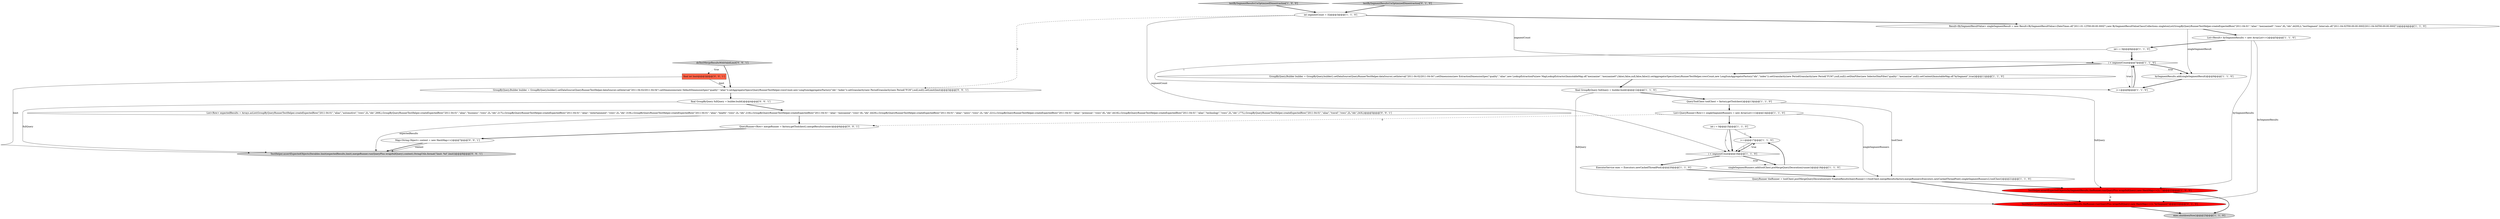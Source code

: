 digraph {
23 [style = filled, label = "Map<String,Object> context = new HashMap<>()@@@7@@@['0', '0', '1']", fillcolor = white, shape = ellipse image = "AAA0AAABBB3BBB"];
0 [style = filled, label = "QueryToolChest toolChest = factory.getToolchest()@@@13@@@['1', '1', '0']", fillcolor = white, shape = ellipse image = "AAA0AAABBB1BBB"];
15 [style = filled, label = "QueryRunner theRunner = toolChest.postMergeQueryDecoration(new FinalizeResultsQueryRunner<>(toolChest.mergeResults(factory.mergeRunners(Executors.newCachedThreadPool(),singleSegmentRunners)),toolChest))@@@21@@@['1', '1', '0']", fillcolor = white, shape = ellipse image = "AAA0AAABBB1BBB"];
17 [style = filled, label = "i++@@@17@@@['1', '1', '0']", fillcolor = white, shape = ellipse image = "AAA0AAABBB1BBB"];
24 [style = filled, label = "GroupByQuery.Builder builder = GroupByQuery.builder().setDataSource(QueryRunnerTestHelper.dataSource).setInterval(\"2011-04-02/2011-04-04\").setDimensions(new DefaultDimensionSpec(\"quality\",\"alias\")).setAggregatorSpecs(QueryRunnerTestHelper.rowsCount,new LongSumAggregatorFactory(\"idx\",\"index\")).setGranularity(new PeriodGranularity(new Period(\"P1M\"),null,null)).setLimit(limit)@@@3@@@['0', '0', '1']", fillcolor = white, shape = ellipse image = "AAA0AAABBB3BBB"];
13 [style = filled, label = "final GroupByQuery fullQuery = builder.build()@@@12@@@['1', '1', '0']", fillcolor = white, shape = ellipse image = "AAA0AAABBB1BBB"];
28 [style = filled, label = "final GroupByQuery fullQuery = builder.build()@@@4@@@['0', '0', '1']", fillcolor = white, shape = ellipse image = "AAA0AAABBB3BBB"];
16 [style = filled, label = "i < segmentCount@@@16@@@['1', '1', '0']", fillcolor = white, shape = diamond image = "AAA0AAABBB1BBB"];
18 [style = filled, label = "List<Result> bySegmentResults = new ArrayList<>()@@@5@@@['1', '1', '0']", fillcolor = white, shape = ellipse image = "AAA0AAABBB1BBB"];
29 [style = filled, label = "List<Row> expectedResults = Arrays.asList(GroupByQueryRunnerTestHelper.createExpectedRow(\"2011-04-01\",\"alias\",\"automotive\",\"rows\",2L,\"idx\",269L),GroupByQueryRunnerTestHelper.createExpectedRow(\"2011-04-01\",\"alias\",\"business\",\"rows\",2L,\"idx\",217L),GroupByQueryRunnerTestHelper.createExpectedRow(\"2011-04-01\",\"alias\",\"entertainment\",\"rows\",2L,\"idx\",319L),GroupByQueryRunnerTestHelper.createExpectedRow(\"2011-04-01\",\"alias\",\"health\",\"rows\",2L,\"idx\",216L),GroupByQueryRunnerTestHelper.createExpectedRow(\"2011-04-01\",\"alias\",\"mezzanine\",\"rows\",6L,\"idx\",4420L),GroupByQueryRunnerTestHelper.createExpectedRow(\"2011-04-01\",\"alias\",\"news\",\"rows\",2L,\"idx\",221L),GroupByQueryRunnerTestHelper.createExpectedRow(\"2011-04-01\",\"alias\",\"premium\",\"rows\",6L,\"idx\",4416L),GroupByQueryRunnerTestHelper.createExpectedRow(\"2011-04-01\",\"alias\",\"technology\",\"rows\",2L,\"idx\",177L),GroupByQueryRunnerTestHelper.createExpectedRow(\"2011-04-01\",\"alias\",\"travel\",\"rows\",2L,\"idx\",243L))@@@5@@@['0', '0', '1']", fillcolor = white, shape = ellipse image = "AAA0AAABBB3BBB"];
19 [style = filled, label = "exec.shutdownNow()@@@23@@@['1', '1', '0']", fillcolor = lightgray, shape = ellipse image = "AAA0AAABBB1BBB"];
25 [style = filled, label = "QueryRunner<Row> mergeRunner = factory.getToolchest().mergeResults(runner)@@@6@@@['0', '0', '1']", fillcolor = white, shape = ellipse image = "AAA0AAABBB3BBB"];
20 [style = filled, label = "TestHelper.assertExpectedObjects(bySegmentResults,theRunner.run(QueryPlus.wrap(fullQuery),new HashMap<>()),\"bySegment\")@@@22@@@['0', '1', '0']", fillcolor = red, shape = ellipse image = "AAA1AAABBB2BBB"];
5 [style = filled, label = "testBySegmentResultsUnOptimizedDimextraction['1', '0', '0']", fillcolor = lightgray, shape = diamond image = "AAA0AAABBB1BBB"];
9 [style = filled, label = "i++@@@8@@@['1', '1', '0']", fillcolor = white, shape = ellipse image = "AAA0AAABBB1BBB"];
3 [style = filled, label = "List<QueryRunner<Row>> singleSegmentRunners = new ArrayList<>()@@@14@@@['1', '1', '0']", fillcolor = white, shape = ellipse image = "AAA0AAABBB1BBB"];
10 [style = filled, label = "TestHelper.assertExpectedObjects(bySegmentResults,theRunner.run(QueryPlus.wrap(fullQuery),new HashMap<>()),\"\")@@@22@@@['1', '0', '0']", fillcolor = red, shape = ellipse image = "AAA1AAABBB1BBB"];
1 [style = filled, label = "ExecutorService exec = Executors.newCachedThreadPool()@@@20@@@['1', '1', '0']", fillcolor = white, shape = ellipse image = "AAA0AAABBB1BBB"];
12 [style = filled, label = "int i = 0@@@6@@@['1', '1', '0']", fillcolor = white, shape = ellipse image = "AAA0AAABBB1BBB"];
22 [style = filled, label = "final int limit@@@2@@@['0', '0', '1']", fillcolor = tomato, shape = box image = "AAA0AAABBB3BBB"];
4 [style = filled, label = "singleSegmentRunners.add(toolChest.preMergeQueryDecoration(runner))@@@18@@@['1', '1', '0']", fillcolor = white, shape = ellipse image = "AAA0AAABBB1BBB"];
2 [style = filled, label = "GroupByQuery.Builder builder = GroupByQuery.builder().setDataSource(QueryRunnerTestHelper.dataSource).setInterval(\"2011-04-02/2011-04-04\").setDimensions(new ExtractionDimensionSpec(\"quality\",\"alias\",new LookupExtractionFn(new MapLookupExtractor(ImmutableMap.of(\"mezzanine\",\"mezzanine0\"),false),false,null,false,false))).setAggregatorSpecs(QueryRunnerTestHelper.rowsCount,new LongSumAggregatorFactory(\"idx\",\"index\")).setGranularity(new PeriodGranularity(new Period(\"P1M\"),null,null)).setDimFilter(new SelectorDimFilter(\"quality\",\"mezzanine\",null)).setContext(ImmutableMap.of(\"bySegment\",true))@@@11@@@['1', '1', '0']", fillcolor = white, shape = ellipse image = "AAA0AAABBB1BBB"];
26 [style = filled, label = "TestHelper.assertExpectedObjects(Iterables.limit(expectedResults,limit),mergeRunner.run(QueryPlus.wrap(fullQuery),context),StringUtils.format(\"limit: %d\",limit))@@@8@@@['0', '0', '1']", fillcolor = lightgray, shape = ellipse image = "AAA0AAABBB3BBB"];
21 [style = filled, label = "testBySegmentResultsUnOptimizedDimextraction['0', '1', '0']", fillcolor = lightgray, shape = diamond image = "AAA0AAABBB2BBB"];
11 [style = filled, label = "bySegmentResults.add(singleSegmentResult)@@@9@@@['1', '1', '0']", fillcolor = white, shape = ellipse image = "AAA0AAABBB1BBB"];
7 [style = filled, label = "int i = 0@@@15@@@['1', '1', '0']", fillcolor = white, shape = ellipse image = "AAA0AAABBB1BBB"];
8 [style = filled, label = "Result<BySegmentResultValue> singleSegmentResult = new Result<BySegmentResultValue>(DateTimes.of(\"2011-01-12T00:00:00.000Z\"),new BySegmentResultValueClass(Collections.singletonList(GroupByQueryRunnerTestHelper.createExpectedRow(\"2011-04-01\",\"alias\",\"mezzanine0\",\"rows\",6L,\"idx\",4420L)),\"testSegment\",Intervals.of(\"2011-04-02T00:00:00.000Z/2011-04-04T00:00:00.000Z\")))@@@4@@@['1', '1', '0']", fillcolor = white, shape = ellipse image = "AAA0AAABBB1BBB"];
27 [style = filled, label = "doTestMergeResultsWithValidLimit['0', '0', '1']", fillcolor = lightgray, shape = diamond image = "AAA0AAABBB3BBB"];
6 [style = filled, label = "int segmentCount = 32@@@3@@@['1', '1', '0']", fillcolor = white, shape = ellipse image = "AAA0AAABBB1BBB"];
14 [style = filled, label = "i < segmentCount@@@7@@@['1', '1', '0']", fillcolor = white, shape = diamond image = "AAA0AAABBB1BBB"];
0->3 [style = bold, label=""];
28->29 [style = bold, label=""];
24->28 [style = bold, label=""];
0->15 [style = solid, label="toolChest"];
12->9 [style = solid, label="i"];
15->10 [style = bold, label=""];
9->14 [style = solid, label="i"];
4->17 [style = bold, label=""];
18->20 [style = solid, label="bySegmentResults"];
27->22 [style = dotted, label="true"];
28->26 [style = solid, label="fullQuery"];
21->6 [style = bold, label=""];
25->23 [style = bold, label=""];
8->18 [style = bold, label=""];
13->20 [style = solid, label="fullQuery"];
1->15 [style = bold, label=""];
10->19 [style = bold, label=""];
16->17 [style = dotted, label="true"];
23->26 [style = bold, label=""];
18->12 [style = bold, label=""];
29->25 [style = bold, label=""];
8->11 [style = solid, label="singleSegmentResult"];
22->26 [style = solid, label="limit"];
6->16 [style = solid, label="segmentCount"];
11->9 [style = bold, label=""];
16->4 [style = dotted, label="true"];
7->16 [style = solid, label="i"];
29->26 [style = solid, label="expectedResults"];
2->13 [style = bold, label=""];
7->17 [style = solid, label="i"];
17->16 [style = solid, label="i"];
3->15 [style = solid, label="singleSegmentRunners"];
5->6 [style = bold, label=""];
12->14 [style = solid, label="i"];
6->14 [style = solid, label="segmentCount"];
3->7 [style = bold, label=""];
16->1 [style = bold, label=""];
18->10 [style = solid, label="bySegmentResults"];
6->24 [style = dashed, label="0"];
15->20 [style = bold, label=""];
23->26 [style = solid, label="context"];
22->24 [style = solid, label="limit"];
7->16 [style = bold, label=""];
6->8 [style = bold, label=""];
12->14 [style = bold, label=""];
9->14 [style = bold, label=""];
13->10 [style = solid, label="fullQuery"];
14->11 [style = dotted, label="true"];
10->20 [style = dashed, label="0"];
27->24 [style = bold, label=""];
14->2 [style = bold, label=""];
14->9 [style = dotted, label="true"];
16->4 [style = bold, label=""];
20->19 [style = bold, label=""];
14->11 [style = bold, label=""];
17->16 [style = bold, label=""];
13->0 [style = bold, label=""];
3->25 [style = dashed, label="0"];
}
